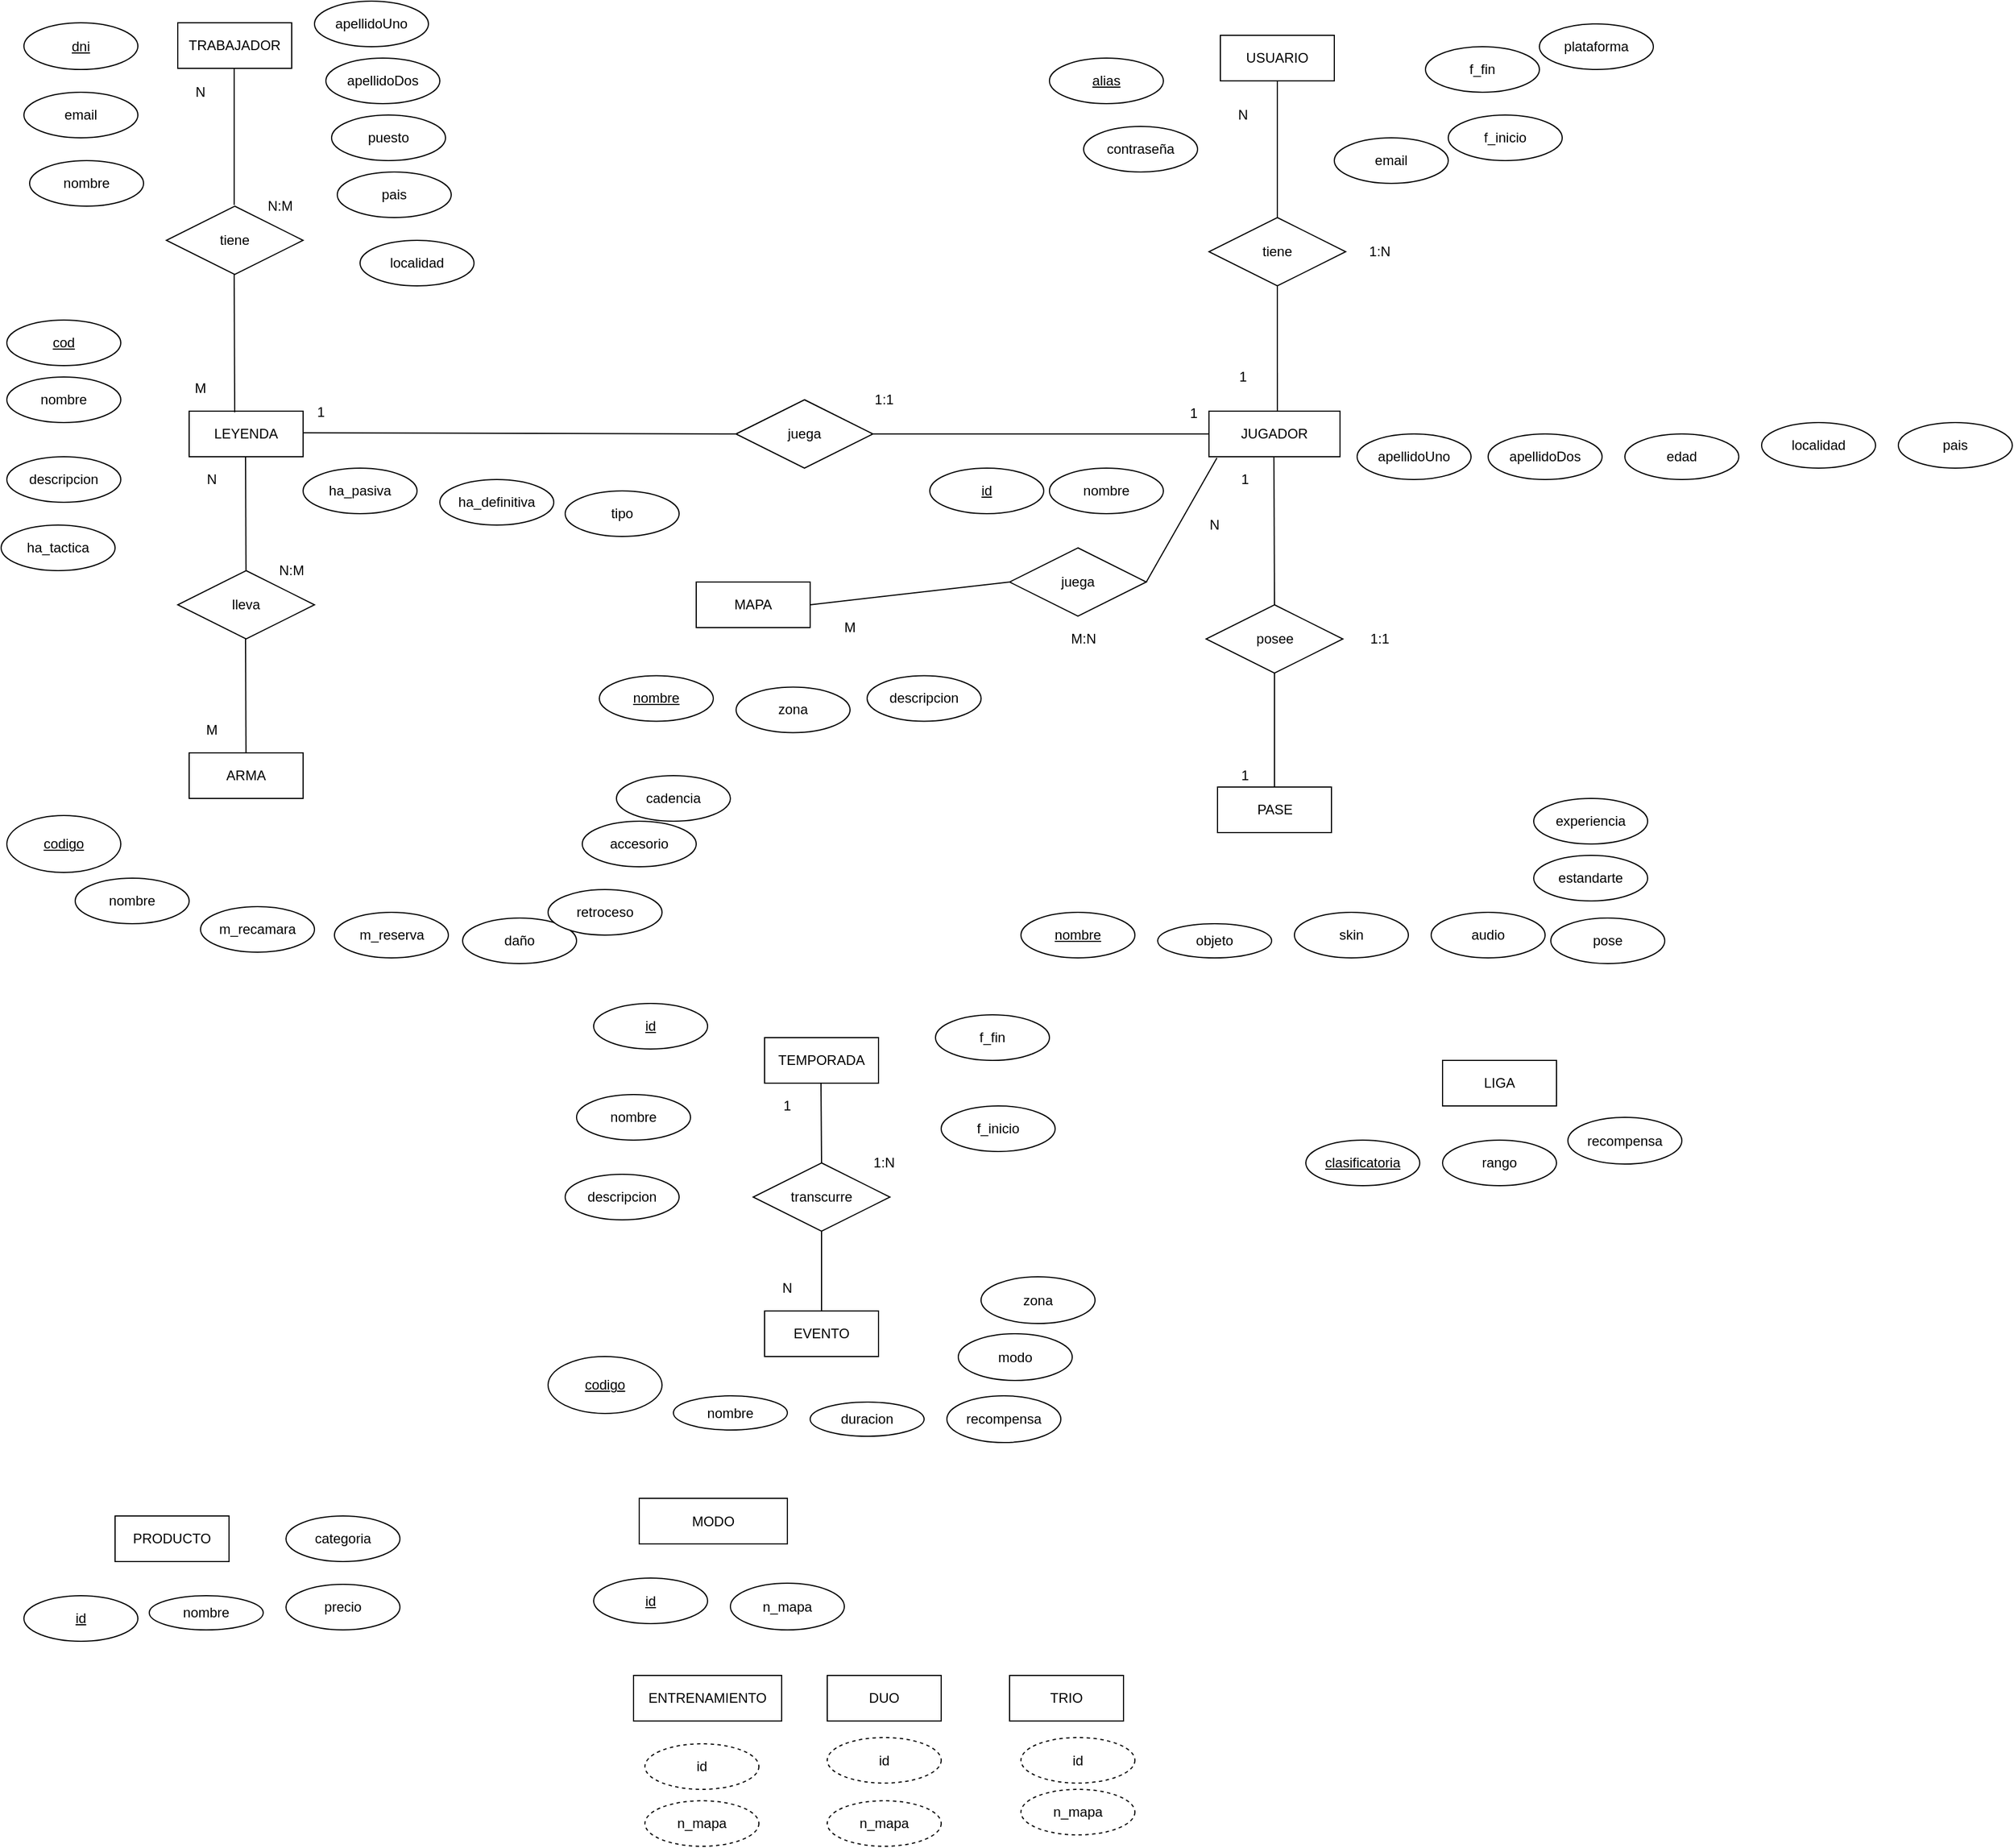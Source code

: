 <mxfile version="13.5.3" type="github">
  <diagram id="OpJ9rPGcbIPehEQFeCrA" name="Page-1">
    <mxGraphModel dx="868" dy="451" grid="1" gridSize="10" guides="1" tooltips="1" connect="1" arrows="1" fold="1" page="1" pageScale="1" pageWidth="2339" pageHeight="3300" math="0" shadow="0">
      <root>
        <mxCell id="0" />
        <mxCell id="1" parent="0" />
        <mxCell id="3ivWLIvAnxg_gIfKYhiR-1" value="USUARIO" style="whiteSpace=wrap;html=1;align=center;" parent="1" vertex="1">
          <mxGeometry x="1085" y="40" width="100" height="40" as="geometry" />
        </mxCell>
        <mxCell id="3ivWLIvAnxg_gIfKYhiR-7" value="TRABAJADOR" style="whiteSpace=wrap;html=1;align=center;" parent="1" vertex="1">
          <mxGeometry x="170" y="29" width="100" height="40" as="geometry" />
        </mxCell>
        <mxCell id="3ivWLIvAnxg_gIfKYhiR-8" value="LEYENDA" style="whiteSpace=wrap;html=1;align=center;" parent="1" vertex="1">
          <mxGeometry x="180" y="370" width="100" height="40" as="geometry" />
        </mxCell>
        <mxCell id="3ivWLIvAnxg_gIfKYhiR-9" value="MAPA" style="whiteSpace=wrap;html=1;align=center;" parent="1" vertex="1">
          <mxGeometry x="625" y="520" width="100" height="40" as="geometry" />
        </mxCell>
        <mxCell id="3ivWLIvAnxg_gIfKYhiR-10" value="TEMPORADA" style="whiteSpace=wrap;html=1;align=center;" parent="1" vertex="1">
          <mxGeometry x="685" y="920" width="100" height="40" as="geometry" />
        </mxCell>
        <mxCell id="3ivWLIvAnxg_gIfKYhiR-11" value="PASE" style="whiteSpace=wrap;html=1;align=center;" parent="1" vertex="1">
          <mxGeometry x="1082.5" y="700" width="100" height="40" as="geometry" />
        </mxCell>
        <mxCell id="3ivWLIvAnxg_gIfKYhiR-12" value="LIGA" style="whiteSpace=wrap;html=1;align=center;" parent="1" vertex="1">
          <mxGeometry x="1280" y="940" width="100" height="40" as="geometry" />
        </mxCell>
        <mxCell id="3ivWLIvAnxg_gIfKYhiR-13" value="ARMA" style="whiteSpace=wrap;html=1;align=center;" parent="1" vertex="1">
          <mxGeometry x="180" y="670" width="100" height="40" as="geometry" />
        </mxCell>
        <mxCell id="3ivWLIvAnxg_gIfKYhiR-14" value="PRODUCTO" style="whiteSpace=wrap;html=1;align=center;" parent="1" vertex="1">
          <mxGeometry x="115" y="1340" width="100" height="40" as="geometry" />
        </mxCell>
        <mxCell id="3ivWLIvAnxg_gIfKYhiR-16" value="DUO" style="whiteSpace=wrap;html=1;align=center;" parent="1" vertex="1">
          <mxGeometry x="740" y="1480" width="100" height="40" as="geometry" />
        </mxCell>
        <mxCell id="3ivWLIvAnxg_gIfKYhiR-17" value="TRIO" style="whiteSpace=wrap;html=1;align=center;" parent="1" vertex="1">
          <mxGeometry x="900" y="1480" width="100" height="40" as="geometry" />
        </mxCell>
        <mxCell id="3ivWLIvAnxg_gIfKYhiR-18" value="ENTRENAMIENTO" style="whiteSpace=wrap;html=1;align=center;" parent="1" vertex="1">
          <mxGeometry x="570" y="1480" width="130" height="40" as="geometry" />
        </mxCell>
        <mxCell id="3ivWLIvAnxg_gIfKYhiR-19" value="EVENTO" style="whiteSpace=wrap;html=1;align=center;" parent="1" vertex="1">
          <mxGeometry x="685" y="1160" width="100" height="40" as="geometry" />
        </mxCell>
        <mxCell id="3ivWLIvAnxg_gIfKYhiR-22" value="apellidoUno" style="ellipse;whiteSpace=wrap;html=1;align=center;" parent="1" vertex="1">
          <mxGeometry x="1205" y="390" width="100" height="40" as="geometry" />
        </mxCell>
        <mxCell id="3ivWLIvAnxg_gIfKYhiR-23" value="apellidoDos" style="ellipse;whiteSpace=wrap;html=1;align=center;" parent="1" vertex="1">
          <mxGeometry x="1320" y="390" width="100" height="40" as="geometry" />
        </mxCell>
        <mxCell id="3ivWLIvAnxg_gIfKYhiR-24" value="nombre" style="ellipse;whiteSpace=wrap;html=1;align=center;" parent="1" vertex="1">
          <mxGeometry x="935" y="420" width="100" height="40" as="geometry" />
        </mxCell>
        <mxCell id="3ivWLIvAnxg_gIfKYhiR-25" value="email" style="ellipse;whiteSpace=wrap;html=1;align=center;" parent="1" vertex="1">
          <mxGeometry x="1185" y="130" width="100" height="40" as="geometry" />
        </mxCell>
        <mxCell id="3ivWLIvAnxg_gIfKYhiR-26" value="f_inicio" style="ellipse;whiteSpace=wrap;html=1;align=center;" parent="1" vertex="1">
          <mxGeometry x="1285" y="110" width="100" height="40" as="geometry" />
        </mxCell>
        <mxCell id="3ivWLIvAnxg_gIfKYhiR-28" value="f_fin" style="ellipse;whiteSpace=wrap;html=1;align=center;" parent="1" vertex="1">
          <mxGeometry x="1265" y="50" width="100" height="40" as="geometry" />
        </mxCell>
        <mxCell id="3ivWLIvAnxg_gIfKYhiR-29" value="contraseña" style="ellipse;whiteSpace=wrap;html=1;align=center;" parent="1" vertex="1">
          <mxGeometry x="965" y="120" width="100" height="40" as="geometry" />
        </mxCell>
        <mxCell id="3ivWLIvAnxg_gIfKYhiR-31" value="JUGADOR" style="whiteSpace=wrap;html=1;align=center;" parent="1" vertex="1">
          <mxGeometry x="1075" y="370" width="115" height="40" as="geometry" />
        </mxCell>
        <mxCell id="3ivWLIvAnxg_gIfKYhiR-32" value="plataforma" style="ellipse;whiteSpace=wrap;html=1;align=center;" parent="1" vertex="1">
          <mxGeometry x="1365" y="30" width="100" height="40" as="geometry" />
        </mxCell>
        <mxCell id="3ivWLIvAnxg_gIfKYhiR-33" value="edad" style="ellipse;whiteSpace=wrap;html=1;align=center;" parent="1" vertex="1">
          <mxGeometry x="1440" y="390" width="100" height="40" as="geometry" />
        </mxCell>
        <mxCell id="3ivWLIvAnxg_gIfKYhiR-36" value="id" style="ellipse;whiteSpace=wrap;html=1;align=center;fontStyle=4;" parent="1" vertex="1">
          <mxGeometry x="830" y="420" width="100" height="40" as="geometry" />
        </mxCell>
        <mxCell id="3ivWLIvAnxg_gIfKYhiR-37" value="alias" style="ellipse;whiteSpace=wrap;html=1;align=center;fontStyle=4;" parent="1" vertex="1">
          <mxGeometry x="935" y="60" width="100" height="40" as="geometry" />
        </mxCell>
        <mxCell id="3ivWLIvAnxg_gIfKYhiR-39" value="dni" style="ellipse;whiteSpace=wrap;html=1;align=center;fontStyle=4;" parent="1" vertex="1">
          <mxGeometry x="35" y="29" width="100" height="41" as="geometry" />
        </mxCell>
        <mxCell id="3ivWLIvAnxg_gIfKYhiR-40" value="apellidoUno" style="ellipse;whiteSpace=wrap;html=1;align=center;" parent="1" vertex="1">
          <mxGeometry x="290" y="10" width="100" height="40" as="geometry" />
        </mxCell>
        <mxCell id="3ivWLIvAnxg_gIfKYhiR-41" value="apellidoDos" style="ellipse;whiteSpace=wrap;html=1;align=center;" parent="1" vertex="1">
          <mxGeometry x="300" y="60" width="100" height="40" as="geometry" />
        </mxCell>
        <mxCell id="3ivWLIvAnxg_gIfKYhiR-42" value="nombre" style="ellipse;whiteSpace=wrap;html=1;align=center;" parent="1" vertex="1">
          <mxGeometry x="40" y="150" width="100" height="40" as="geometry" />
        </mxCell>
        <mxCell id="3ivWLIvAnxg_gIfKYhiR-44" value="email" style="ellipse;whiteSpace=wrap;html=1;align=center;" parent="1" vertex="1">
          <mxGeometry x="35" y="90" width="100" height="40" as="geometry" />
        </mxCell>
        <mxCell id="3ivWLIvAnxg_gIfKYhiR-45" value="puesto" style="ellipse;whiteSpace=wrap;html=1;align=center;" parent="1" vertex="1">
          <mxGeometry x="305" y="110" width="100" height="40" as="geometry" />
        </mxCell>
        <mxCell id="3ivWLIvAnxg_gIfKYhiR-46" value="pais" style="ellipse;whiteSpace=wrap;html=1;align=center;" parent="1" vertex="1">
          <mxGeometry x="310" y="160" width="100" height="40" as="geometry" />
        </mxCell>
        <mxCell id="3ivWLIvAnxg_gIfKYhiR-47" value="localidad" style="ellipse;whiteSpace=wrap;html=1;align=center;" parent="1" vertex="1">
          <mxGeometry x="330" y="220" width="100" height="40" as="geometry" />
        </mxCell>
        <mxCell id="3ivWLIvAnxg_gIfKYhiR-48" value="pais" style="ellipse;whiteSpace=wrap;html=1;align=center;" parent="1" vertex="1">
          <mxGeometry x="1680" y="380" width="100" height="40" as="geometry" />
        </mxCell>
        <mxCell id="3ivWLIvAnxg_gIfKYhiR-49" value="localidad" style="ellipse;whiteSpace=wrap;html=1;align=center;" parent="1" vertex="1">
          <mxGeometry x="1560" y="380" width="100" height="40" as="geometry" />
        </mxCell>
        <mxCell id="3ivWLIvAnxg_gIfKYhiR-50" value="nombre" style="ellipse;whiteSpace=wrap;html=1;align=center;" parent="1" vertex="1">
          <mxGeometry x="20" y="340" width="100" height="40" as="geometry" />
        </mxCell>
        <mxCell id="3ivWLIvAnxg_gIfKYhiR-51" value="descripcion" style="ellipse;whiteSpace=wrap;html=1;align=center;" parent="1" vertex="1">
          <mxGeometry x="20" y="410" width="100" height="40" as="geometry" />
        </mxCell>
        <mxCell id="3ivWLIvAnxg_gIfKYhiR-54" value="cod" style="ellipse;whiteSpace=wrap;html=1;align=center;fontStyle=4;" parent="1" vertex="1">
          <mxGeometry x="20" y="290" width="100" height="40" as="geometry" />
        </mxCell>
        <mxCell id="3ivWLIvAnxg_gIfKYhiR-55" value="ha_tactica" style="ellipse;whiteSpace=wrap;html=1;align=center;" parent="1" vertex="1">
          <mxGeometry x="15" y="470" width="100" height="40" as="geometry" />
        </mxCell>
        <mxCell id="3ivWLIvAnxg_gIfKYhiR-56" value="ha_pasiva" style="ellipse;whiteSpace=wrap;html=1;align=center;" parent="1" vertex="1">
          <mxGeometry x="280" y="420" width="100" height="40" as="geometry" />
        </mxCell>
        <mxCell id="3ivWLIvAnxg_gIfKYhiR-57" value="ha_definitiva" style="ellipse;whiteSpace=wrap;html=1;align=center;" parent="1" vertex="1">
          <mxGeometry x="400" y="430" width="100" height="40" as="geometry" />
        </mxCell>
        <mxCell id="3ivWLIvAnxg_gIfKYhiR-58" value="tipo" style="ellipse;whiteSpace=wrap;html=1;align=center;" parent="1" vertex="1">
          <mxGeometry x="510" y="440" width="100" height="40" as="geometry" />
        </mxCell>
        <mxCell id="3ivWLIvAnxg_gIfKYhiR-59" value="id" style="ellipse;whiteSpace=wrap;html=1;align=center;fontStyle=4;" parent="1" vertex="1">
          <mxGeometry x="535" y="890" width="100" height="40" as="geometry" />
        </mxCell>
        <mxCell id="3ivWLIvAnxg_gIfKYhiR-60" value="nombre" style="ellipse;whiteSpace=wrap;html=1;align=center;" parent="1" vertex="1">
          <mxGeometry x="520" y="970" width="100" height="40" as="geometry" />
        </mxCell>
        <mxCell id="3ivWLIvAnxg_gIfKYhiR-61" value="f_inicio" style="ellipse;whiteSpace=wrap;html=1;align=center;" parent="1" vertex="1">
          <mxGeometry x="840" y="980" width="100" height="40" as="geometry" />
        </mxCell>
        <mxCell id="3ivWLIvAnxg_gIfKYhiR-62" value="f_fin" style="ellipse;whiteSpace=wrap;html=1;align=center;" parent="1" vertex="1">
          <mxGeometry x="835" y="900" width="100" height="40" as="geometry" />
        </mxCell>
        <mxCell id="3ivWLIvAnxg_gIfKYhiR-64" value="descripcion" style="ellipse;whiteSpace=wrap;html=1;align=center;" parent="1" vertex="1">
          <mxGeometry x="510" y="1040" width="100" height="40" as="geometry" />
        </mxCell>
        <mxCell id="3ivWLIvAnxg_gIfKYhiR-66" value="zona" style="ellipse;whiteSpace=wrap;html=1;align=center;" parent="1" vertex="1">
          <mxGeometry x="660" y="612.25" width="100" height="40" as="geometry" />
        </mxCell>
        <mxCell id="3ivWLIvAnxg_gIfKYhiR-67" value="descripcion" style="ellipse;whiteSpace=wrap;html=1;align=center;" parent="1" vertex="1">
          <mxGeometry x="775" y="602.25" width="100" height="40" as="geometry" />
        </mxCell>
        <mxCell id="3ivWLIvAnxg_gIfKYhiR-68" value="nombre" style="ellipse;whiteSpace=wrap;html=1;align=center;fontStyle=4;" parent="1" vertex="1">
          <mxGeometry x="540" y="602.25" width="100" height="40" as="geometry" />
        </mxCell>
        <mxCell id="PjXVe1Uv_4ituTJSpdPU-1" value="nombre" style="ellipse;whiteSpace=wrap;html=1;align=center;fontStyle=4;" parent="1" vertex="1">
          <mxGeometry x="910" y="810" width="100" height="40" as="geometry" />
        </mxCell>
        <mxCell id="PjXVe1Uv_4ituTJSpdPU-2" value="objeto" style="ellipse;whiteSpace=wrap;html=1;align=center;" parent="1" vertex="1">
          <mxGeometry x="1030" y="820" width="100" height="30" as="geometry" />
        </mxCell>
        <mxCell id="PjXVe1Uv_4ituTJSpdPU-3" value="skin" style="ellipse;whiteSpace=wrap;html=1;align=center;" parent="1" vertex="1">
          <mxGeometry x="1150" y="810" width="100" height="40" as="geometry" />
        </mxCell>
        <mxCell id="PjXVe1Uv_4ituTJSpdPU-4" value="audio" style="ellipse;whiteSpace=wrap;html=1;align=center;" parent="1" vertex="1">
          <mxGeometry x="1270" y="810" width="100" height="40" as="geometry" />
        </mxCell>
        <mxCell id="PjXVe1Uv_4ituTJSpdPU-5" value="pose" style="ellipse;whiteSpace=wrap;html=1;align=center;" parent="1" vertex="1">
          <mxGeometry x="1375" y="815" width="100" height="40" as="geometry" />
        </mxCell>
        <mxCell id="PjXVe1Uv_4ituTJSpdPU-6" value="estandarte" style="ellipse;whiteSpace=wrap;html=1;align=center;" parent="1" vertex="1">
          <mxGeometry x="1360" y="760" width="100" height="40" as="geometry" />
        </mxCell>
        <mxCell id="PjXVe1Uv_4ituTJSpdPU-7" value="experiencia" style="ellipse;whiteSpace=wrap;html=1;align=center;" parent="1" vertex="1">
          <mxGeometry x="1360" y="710" width="100" height="40" as="geometry" />
        </mxCell>
        <mxCell id="PjXVe1Uv_4ituTJSpdPU-9" value="rango" style="ellipse;whiteSpace=wrap;html=1;align=center;" parent="1" vertex="1">
          <mxGeometry x="1280" y="1010" width="100" height="40" as="geometry" />
        </mxCell>
        <mxCell id="PjXVe1Uv_4ituTJSpdPU-11" value="clasificatoria" style="ellipse;whiteSpace=wrap;html=1;align=center;fontStyle=4;" parent="1" vertex="1">
          <mxGeometry x="1160" y="1010" width="100" height="40" as="geometry" />
        </mxCell>
        <mxCell id="PjXVe1Uv_4ituTJSpdPU-14" value="recompensa" style="ellipse;whiteSpace=wrap;html=1;align=center;" parent="1" vertex="1">
          <mxGeometry x="1390" y="990" width="100" height="41" as="geometry" />
        </mxCell>
        <mxCell id="PjXVe1Uv_4ituTJSpdPU-17" value="id" style="ellipse;whiteSpace=wrap;html=1;align=center;fontStyle=4;" parent="1" vertex="1">
          <mxGeometry x="35" y="1410" width="100" height="40" as="geometry" />
        </mxCell>
        <mxCell id="PjXVe1Uv_4ituTJSpdPU-18" value="precio" style="ellipse;whiteSpace=wrap;html=1;align=center;" parent="1" vertex="1">
          <mxGeometry x="265" y="1400" width="100" height="40" as="geometry" />
        </mxCell>
        <mxCell id="PjXVe1Uv_4ituTJSpdPU-19" value="nombre" style="ellipse;whiteSpace=wrap;html=1;align=center;" parent="1" vertex="1">
          <mxGeometry x="145" y="1410" width="100" height="30" as="geometry" />
        </mxCell>
        <mxCell id="PjXVe1Uv_4ituTJSpdPU-20" value="categoria" style="ellipse;whiteSpace=wrap;html=1;align=center;" parent="1" vertex="1">
          <mxGeometry x="265" y="1340" width="100" height="40" as="geometry" />
        </mxCell>
        <mxCell id="PjXVe1Uv_4ituTJSpdPU-21" value="nombre" style="ellipse;whiteSpace=wrap;html=1;align=center;" parent="1" vertex="1">
          <mxGeometry x="80" y="780" width="100" height="40" as="geometry" />
        </mxCell>
        <mxCell id="PjXVe1Uv_4ituTJSpdPU-22" value="m_recamara" style="ellipse;whiteSpace=wrap;html=1;align=center;" parent="1" vertex="1">
          <mxGeometry x="190" y="805" width="100" height="40" as="geometry" />
        </mxCell>
        <mxCell id="PjXVe1Uv_4ituTJSpdPU-23" value="m_reserva" style="ellipse;whiteSpace=wrap;html=1;align=center;" parent="1" vertex="1">
          <mxGeometry x="307.5" y="810" width="100" height="40" as="geometry" />
        </mxCell>
        <mxCell id="PjXVe1Uv_4ituTJSpdPU-24" value="daño" style="ellipse;whiteSpace=wrap;html=1;align=center;" parent="1" vertex="1">
          <mxGeometry x="420" y="815" width="100" height="40" as="geometry" />
        </mxCell>
        <mxCell id="PjXVe1Uv_4ituTJSpdPU-25" value="retroceso" style="ellipse;whiteSpace=wrap;html=1;align=center;" parent="1" vertex="1">
          <mxGeometry x="495" y="790" width="100" height="40" as="geometry" />
        </mxCell>
        <mxCell id="PjXVe1Uv_4ituTJSpdPU-26" value="accesorio" style="ellipse;whiteSpace=wrap;html=1;align=center;" parent="1" vertex="1">
          <mxGeometry x="525" y="730" width="100" height="40" as="geometry" />
        </mxCell>
        <mxCell id="PjXVe1Uv_4ituTJSpdPU-27" value="codigo" style="ellipse;whiteSpace=wrap;html=1;align=center;fontStyle=4;" parent="1" vertex="1">
          <mxGeometry x="20" y="725" width="100" height="50" as="geometry" />
        </mxCell>
        <mxCell id="PjXVe1Uv_4ituTJSpdPU-28" value="cadencia" style="ellipse;whiteSpace=wrap;html=1;align=center;" parent="1" vertex="1">
          <mxGeometry x="555" y="690" width="100" height="40" as="geometry" />
        </mxCell>
        <mxCell id="PjXVe1Uv_4ituTJSpdPU-29" value="duracion" style="ellipse;whiteSpace=wrap;html=1;align=center;" parent="1" vertex="1">
          <mxGeometry x="725" y="1240" width="100" height="30" as="geometry" />
        </mxCell>
        <mxCell id="PjXVe1Uv_4ituTJSpdPU-31" value="nombre" style="ellipse;whiteSpace=wrap;html=1;align=center;" parent="1" vertex="1">
          <mxGeometry x="605" y="1234.5" width="100" height="30" as="geometry" />
        </mxCell>
        <mxCell id="PjXVe1Uv_4ituTJSpdPU-32" value="recompensa" style="ellipse;whiteSpace=wrap;html=1;align=center;" parent="1" vertex="1">
          <mxGeometry x="845" y="1234.5" width="100" height="41" as="geometry" />
        </mxCell>
        <mxCell id="PjXVe1Uv_4ituTJSpdPU-33" value="modo" style="ellipse;whiteSpace=wrap;html=1;align=center;" parent="1" vertex="1">
          <mxGeometry x="855" y="1180" width="100" height="41" as="geometry" />
        </mxCell>
        <mxCell id="PjXVe1Uv_4ituTJSpdPU-34" value="zona" style="ellipse;whiteSpace=wrap;html=1;align=center;" parent="1" vertex="1">
          <mxGeometry x="875" y="1130" width="100" height="41" as="geometry" />
        </mxCell>
        <mxCell id="PjXVe1Uv_4ituTJSpdPU-35" value="codigo" style="ellipse;whiteSpace=wrap;html=1;align=center;fontStyle=4;" parent="1" vertex="1">
          <mxGeometry x="495" y="1200" width="100" height="50" as="geometry" />
        </mxCell>
        <mxCell id="PjXVe1Uv_4ituTJSpdPU-36" value="n_mapa" style="ellipse;whiteSpace=wrap;html=1;align=center;" parent="1" vertex="1">
          <mxGeometry x="655" y="1399" width="100" height="41" as="geometry" />
        </mxCell>
        <mxCell id="PjXVe1Uv_4ituTJSpdPU-40" value="MODO" style="whiteSpace=wrap;html=1;align=center;" parent="1" vertex="1">
          <mxGeometry x="575" y="1324.5" width="130" height="40" as="geometry" />
        </mxCell>
        <mxCell id="PjXVe1Uv_4ituTJSpdPU-42" value="id" style="ellipse;whiteSpace=wrap;html=1;align=center;fontStyle=4;" parent="1" vertex="1">
          <mxGeometry x="535" y="1394.5" width="100" height="40" as="geometry" />
        </mxCell>
        <mxCell id="PjXVe1Uv_4ituTJSpdPU-43" value="n_mapa" style="ellipse;whiteSpace=wrap;html=1;align=center;dashed=1;" parent="1" vertex="1">
          <mxGeometry x="580" y="1590" width="100" height="40" as="geometry" />
        </mxCell>
        <mxCell id="PjXVe1Uv_4ituTJSpdPU-44" value="n_mapa" style="ellipse;whiteSpace=wrap;html=1;align=center;dashed=1;" parent="1" vertex="1">
          <mxGeometry x="910" y="1580" width="100" height="40" as="geometry" />
        </mxCell>
        <mxCell id="PjXVe1Uv_4ituTJSpdPU-45" value="n_mapa" style="ellipse;whiteSpace=wrap;html=1;align=center;dashed=1;" parent="1" vertex="1">
          <mxGeometry x="740" y="1590" width="100" height="40" as="geometry" />
        </mxCell>
        <mxCell id="PjXVe1Uv_4ituTJSpdPU-46" value="tiene" style="shape=rhombus;perimeter=rhombusPerimeter;whiteSpace=wrap;html=1;align=center;" parent="1" vertex="1">
          <mxGeometry x="1075" y="200" width="120" height="60" as="geometry" />
        </mxCell>
        <mxCell id="PjXVe1Uv_4ituTJSpdPU-51" value="" style="endArrow=none;html=1;rounded=0;entryX=0.5;entryY=1;entryDx=0;entryDy=0;exitX=0.5;exitY=0;exitDx=0;exitDy=0;" parent="1" source="PjXVe1Uv_4ituTJSpdPU-46" target="3ivWLIvAnxg_gIfKYhiR-1" edge="1">
          <mxGeometry relative="1" as="geometry">
            <mxPoint x="965" y="240" as="sourcePoint" />
            <mxPoint x="1125" y="240" as="targetPoint" />
          </mxGeometry>
        </mxCell>
        <mxCell id="PjXVe1Uv_4ituTJSpdPU-53" value="N" style="text;html=1;strokeColor=none;fillColor=none;align=center;verticalAlign=middle;whiteSpace=wrap;rounded=0;" parent="1" vertex="1">
          <mxGeometry x="1085" y="100" width="40" height="20" as="geometry" />
        </mxCell>
        <mxCell id="PjXVe1Uv_4ituTJSpdPU-55" value="1" style="text;html=1;strokeColor=none;fillColor=none;align=center;verticalAlign=middle;whiteSpace=wrap;rounded=0;" parent="1" vertex="1">
          <mxGeometry x="1085" y="330" width="40" height="20" as="geometry" />
        </mxCell>
        <mxCell id="PjXVe1Uv_4ituTJSpdPU-57" value="" style="endArrow=none;html=1;rounded=0;entryX=0.5;entryY=1;entryDx=0;entryDy=0;exitX=0.522;exitY=0;exitDx=0;exitDy=0;exitPerimeter=0;" parent="1" source="3ivWLIvAnxg_gIfKYhiR-31" edge="1">
          <mxGeometry relative="1" as="geometry">
            <mxPoint x="1135" y="360" as="sourcePoint" />
            <mxPoint x="1135" y="260" as="targetPoint" />
          </mxGeometry>
        </mxCell>
        <mxCell id="PjXVe1Uv_4ituTJSpdPU-58" value="1:N" style="text;html=1;strokeColor=none;fillColor=none;align=center;verticalAlign=middle;whiteSpace=wrap;rounded=0;" parent="1" vertex="1">
          <mxGeometry x="1205" y="220" width="40" height="20" as="geometry" />
        </mxCell>
        <mxCell id="PjXVe1Uv_4ituTJSpdPU-60" value="juega" style="shape=rhombus;perimeter=rhombusPerimeter;whiteSpace=wrap;html=1;align=center;" parent="1" vertex="1">
          <mxGeometry x="660" y="360" width="120" height="60" as="geometry" />
        </mxCell>
        <mxCell id="PjXVe1Uv_4ituTJSpdPU-61" value="1:1" style="text;html=1;strokeColor=none;fillColor=none;align=center;verticalAlign=middle;whiteSpace=wrap;rounded=0;" parent="1" vertex="1">
          <mxGeometry x="770" y="350" width="40" height="20" as="geometry" />
        </mxCell>
        <mxCell id="PjXVe1Uv_4ituTJSpdPU-62" value="" style="endArrow=none;html=1;rounded=0;entryX=0;entryY=0.5;entryDx=0;entryDy=0;exitX=1;exitY=0.5;exitDx=0;exitDy=0;" parent="1" source="PjXVe1Uv_4ituTJSpdPU-60" target="3ivWLIvAnxg_gIfKYhiR-31" edge="1">
          <mxGeometry relative="1" as="geometry">
            <mxPoint x="780" y="379.5" as="sourcePoint" />
            <mxPoint x="940" y="379.5" as="targetPoint" />
          </mxGeometry>
        </mxCell>
        <mxCell id="PjXVe1Uv_4ituTJSpdPU-63" value="1" style="resizable=0;html=1;align=right;verticalAlign=bottom;" parent="PjXVe1Uv_4ituTJSpdPU-62" connectable="0" vertex="1">
          <mxGeometry x="1" relative="1" as="geometry">
            <mxPoint x="-10" y="-10" as="offset" />
          </mxGeometry>
        </mxCell>
        <mxCell id="PjXVe1Uv_4ituTJSpdPU-64" value="" style="endArrow=none;html=1;rounded=0;entryX=0;entryY=0.5;entryDx=0;entryDy=0;" parent="1" target="PjXVe1Uv_4ituTJSpdPU-60" edge="1">
          <mxGeometry relative="1" as="geometry">
            <mxPoint x="280" y="389" as="sourcePoint" />
            <mxPoint x="585" y="389.5" as="targetPoint" />
          </mxGeometry>
        </mxCell>
        <mxCell id="PjXVe1Uv_4ituTJSpdPU-65" value="1" style="resizable=0;html=1;align=right;verticalAlign=bottom;" parent="PjXVe1Uv_4ituTJSpdPU-64" connectable="0" vertex="1">
          <mxGeometry x="1" relative="1" as="geometry">
            <mxPoint x="-360" y="-10" as="offset" />
          </mxGeometry>
        </mxCell>
        <mxCell id="PjXVe1Uv_4ituTJSpdPU-67" value="juega" style="shape=rhombus;perimeter=rhombusPerimeter;whiteSpace=wrap;html=1;align=center;" parent="1" vertex="1">
          <mxGeometry x="660" y="360" width="120" height="60" as="geometry" />
        </mxCell>
        <mxCell id="PjXVe1Uv_4ituTJSpdPU-69" value="" style="endArrow=none;html=1;rounded=0;entryX=0.5;entryY=1;entryDx=0;entryDy=0;exitX=0.4;exitY=0.025;exitDx=0;exitDy=0;exitPerimeter=0;" parent="1" source="3ivWLIvAnxg_gIfKYhiR-8" edge="1">
          <mxGeometry relative="1" as="geometry">
            <mxPoint x="220" y="340" as="sourcePoint" />
            <mxPoint x="219.5" y="250" as="targetPoint" />
          </mxGeometry>
        </mxCell>
        <mxCell id="PjXVe1Uv_4ituTJSpdPU-70" value="" style="endArrow=none;html=1;rounded=0;entryX=0.5;entryY=1;entryDx=0;entryDy=0;exitX=0.5;exitY=0;exitDx=0;exitDy=0;" parent="1" edge="1">
          <mxGeometry relative="1" as="geometry">
            <mxPoint x="219.5" y="189" as="sourcePoint" />
            <mxPoint x="219.5" y="69" as="targetPoint" />
          </mxGeometry>
        </mxCell>
        <mxCell id="PjXVe1Uv_4ituTJSpdPU-72" value="tiene" style="shape=rhombus;perimeter=rhombusPerimeter;whiteSpace=wrap;html=1;align=center;" parent="1" vertex="1">
          <mxGeometry x="160" y="190" width="120" height="60" as="geometry" />
        </mxCell>
        <mxCell id="PjXVe1Uv_4ituTJSpdPU-73" value="N:M" style="text;html=1;strokeColor=none;fillColor=none;align=center;verticalAlign=middle;whiteSpace=wrap;rounded=0;" parent="1" vertex="1">
          <mxGeometry x="240" y="180" width="40" height="20" as="geometry" />
        </mxCell>
        <mxCell id="PjXVe1Uv_4ituTJSpdPU-74" value="N" style="text;html=1;strokeColor=none;fillColor=none;align=center;verticalAlign=middle;whiteSpace=wrap;rounded=0;" parent="1" vertex="1">
          <mxGeometry x="170" y="80" width="40" height="20" as="geometry" />
        </mxCell>
        <mxCell id="PjXVe1Uv_4ituTJSpdPU-75" value="M" style="text;html=1;strokeColor=none;fillColor=none;align=center;verticalAlign=middle;whiteSpace=wrap;rounded=0;" parent="1" vertex="1">
          <mxGeometry x="170" y="340" width="40" height="20" as="geometry" />
        </mxCell>
        <mxCell id="PjXVe1Uv_4ituTJSpdPU-79" value="id" style="ellipse;whiteSpace=wrap;html=1;align=center;dashed=1;" parent="1" vertex="1">
          <mxGeometry x="580" y="1540" width="100" height="40" as="geometry" />
        </mxCell>
        <mxCell id="PjXVe1Uv_4ituTJSpdPU-80" value="id" style="ellipse;whiteSpace=wrap;html=1;align=center;dashed=1;" parent="1" vertex="1">
          <mxGeometry x="740" y="1534.5" width="100" height="40" as="geometry" />
        </mxCell>
        <mxCell id="PjXVe1Uv_4ituTJSpdPU-81" value="id" style="ellipse;whiteSpace=wrap;html=1;align=center;dashed=1;" parent="1" vertex="1">
          <mxGeometry x="910" y="1534.5" width="100" height="40" as="geometry" />
        </mxCell>
        <mxCell id="PjXVe1Uv_4ituTJSpdPU-82" value="posee" style="shape=rhombus;perimeter=rhombusPerimeter;whiteSpace=wrap;html=1;align=center;" parent="1" vertex="1">
          <mxGeometry x="1072.5" y="540" width="120" height="60" as="geometry" />
        </mxCell>
        <mxCell id="PjXVe1Uv_4ituTJSpdPU-83" value="" style="endArrow=none;html=1;rounded=0;exitX=0.5;exitY=0;exitDx=0;exitDy=0;entryX=0.5;entryY=1;entryDx=0;entryDy=0;" parent="1" source="3ivWLIvAnxg_gIfKYhiR-11" target="PjXVe1Uv_4ituTJSpdPU-82" edge="1">
          <mxGeometry relative="1" as="geometry">
            <mxPoint x="1129" y="740" as="sourcePoint" />
            <mxPoint x="1129" y="600" as="targetPoint" />
          </mxGeometry>
        </mxCell>
        <mxCell id="PjXVe1Uv_4ituTJSpdPU-85" value="" style="endArrow=none;html=1;rounded=0;exitX=0.5;exitY=0;exitDx=0;exitDy=0;" parent="1" source="PjXVe1Uv_4ituTJSpdPU-82" edge="1">
          <mxGeometry relative="1" as="geometry">
            <mxPoint x="1133" y="520" as="sourcePoint" />
            <mxPoint x="1132" y="410" as="targetPoint" />
          </mxGeometry>
        </mxCell>
        <mxCell id="PjXVe1Uv_4ituTJSpdPU-86" value="1:1" style="text;html=1;strokeColor=none;fillColor=none;align=center;verticalAlign=middle;whiteSpace=wrap;rounded=0;" parent="1" vertex="1">
          <mxGeometry x="1205" y="560" width="40" height="20" as="geometry" />
        </mxCell>
        <mxCell id="PjXVe1Uv_4ituTJSpdPU-88" value="1" style="resizable=0;html=1;align=right;verticalAlign=bottom;" parent="1" connectable="0" vertex="1">
          <mxGeometry x="1065" y="360" as="geometry">
            <mxPoint x="45" y="78" as="offset" />
          </mxGeometry>
        </mxCell>
        <mxCell id="PjXVe1Uv_4ituTJSpdPU-89" value="1" style="resizable=0;html=1;align=right;verticalAlign=bottom;" parent="1" connectable="0" vertex="1">
          <mxGeometry x="1065" y="620" as="geometry">
            <mxPoint x="45" y="78" as="offset" />
          </mxGeometry>
        </mxCell>
        <mxCell id="_RUE8CeRTio3EogM7BUZ-1" value="lleva" style="shape=rhombus;perimeter=rhombusPerimeter;whiteSpace=wrap;html=1;align=center;" vertex="1" parent="1">
          <mxGeometry x="170" y="510" width="120" height="60" as="geometry" />
        </mxCell>
        <mxCell id="_RUE8CeRTio3EogM7BUZ-2" value="" style="endArrow=none;html=1;rounded=0;entryX=0.5;entryY=1;entryDx=0;entryDy=0;" edge="1" parent="1" source="_RUE8CeRTio3EogM7BUZ-1">
          <mxGeometry relative="1" as="geometry">
            <mxPoint x="230" y="480" as="sourcePoint" />
            <mxPoint x="229.5" y="410" as="targetPoint" />
          </mxGeometry>
        </mxCell>
        <mxCell id="_RUE8CeRTio3EogM7BUZ-3" value="" style="endArrow=none;html=1;rounded=0;entryX=0.5;entryY=1;entryDx=0;entryDy=0;" edge="1" parent="1">
          <mxGeometry relative="1" as="geometry">
            <mxPoint x="229.885" y="670.058" as="sourcePoint" />
            <mxPoint x="229.5" y="570" as="targetPoint" />
          </mxGeometry>
        </mxCell>
        <mxCell id="_RUE8CeRTio3EogM7BUZ-4" value="N" style="text;html=1;strokeColor=none;fillColor=none;align=center;verticalAlign=middle;whiteSpace=wrap;rounded=0;" vertex="1" parent="1">
          <mxGeometry x="180" y="420" width="40" height="20" as="geometry" />
        </mxCell>
        <mxCell id="_RUE8CeRTio3EogM7BUZ-5" value="M" style="text;html=1;strokeColor=none;fillColor=none;align=center;verticalAlign=middle;whiteSpace=wrap;rounded=0;" vertex="1" parent="1">
          <mxGeometry x="180" y="640" width="40" height="20" as="geometry" />
        </mxCell>
        <mxCell id="_RUE8CeRTio3EogM7BUZ-6" value="N:M" style="text;html=1;strokeColor=none;fillColor=none;align=center;verticalAlign=middle;whiteSpace=wrap;rounded=0;" vertex="1" parent="1">
          <mxGeometry x="250" y="500" width="40" height="20" as="geometry" />
        </mxCell>
        <mxCell id="_RUE8CeRTio3EogM7BUZ-7" value="transcurre" style="shape=rhombus;perimeter=rhombusPerimeter;whiteSpace=wrap;html=1;align=center;" vertex="1" parent="1">
          <mxGeometry x="675" y="1030" width="120" height="60" as="geometry" />
        </mxCell>
        <mxCell id="_RUE8CeRTio3EogM7BUZ-8" value="" style="endArrow=none;html=1;rounded=0;entryX=0.5;entryY=1;entryDx=0;entryDy=0;exitX=0.5;exitY=0;exitDx=0;exitDy=0;" edge="1" parent="1" source="_RUE8CeRTio3EogM7BUZ-7">
          <mxGeometry relative="1" as="geometry">
            <mxPoint x="735" y="1030" as="sourcePoint" />
            <mxPoint x="734.5" y="960.5" as="targetPoint" />
          </mxGeometry>
        </mxCell>
        <mxCell id="_RUE8CeRTio3EogM7BUZ-10" value="" style="endArrow=none;html=1;rounded=0;entryX=0.5;entryY=1;entryDx=0;entryDy=0;exitX=0.5;exitY=0;exitDx=0;exitDy=0;" edge="1" parent="1" target="_RUE8CeRTio3EogM7BUZ-7">
          <mxGeometry relative="1" as="geometry">
            <mxPoint x="735" y="1160" as="sourcePoint" />
            <mxPoint x="734.5" y="1100.5" as="targetPoint" />
          </mxGeometry>
        </mxCell>
        <mxCell id="_RUE8CeRTio3EogM7BUZ-11" value="1" style="text;html=1;strokeColor=none;fillColor=none;align=center;verticalAlign=middle;whiteSpace=wrap;rounded=0;" vertex="1" parent="1">
          <mxGeometry x="685" y="970" width="40" height="20" as="geometry" />
        </mxCell>
        <mxCell id="_RUE8CeRTio3EogM7BUZ-12" value="N" style="text;html=1;strokeColor=none;fillColor=none;align=center;verticalAlign=middle;whiteSpace=wrap;rounded=0;" vertex="1" parent="1">
          <mxGeometry x="685" y="1130" width="40" height="20" as="geometry" />
        </mxCell>
        <mxCell id="_RUE8CeRTio3EogM7BUZ-13" value="1:N" style="text;html=1;strokeColor=none;fillColor=none;align=center;verticalAlign=middle;whiteSpace=wrap;rounded=0;" vertex="1" parent="1">
          <mxGeometry x="770" y="1020" width="40" height="20" as="geometry" />
        </mxCell>
        <mxCell id="_RUE8CeRTio3EogM7BUZ-15" value="juega" style="shape=rhombus;perimeter=rhombusPerimeter;whiteSpace=wrap;html=1;align=center;" vertex="1" parent="1">
          <mxGeometry x="900" y="490" width="120" height="60" as="geometry" />
        </mxCell>
        <mxCell id="_RUE8CeRTio3EogM7BUZ-18" value="" style="endArrow=none;html=1;rounded=0;exitX=1;exitY=0.5;exitDx=0;exitDy=0;entryX=0;entryY=0.5;entryDx=0;entryDy=0;" edge="1" parent="1" source="3ivWLIvAnxg_gIfKYhiR-9" target="_RUE8CeRTio3EogM7BUZ-15">
          <mxGeometry relative="1" as="geometry">
            <mxPoint x="750" y="540" as="sourcePoint" />
            <mxPoint x="820" y="541" as="targetPoint" />
          </mxGeometry>
        </mxCell>
        <mxCell id="_RUE8CeRTio3EogM7BUZ-20" value="" style="endArrow=none;html=1;rounded=0;entryX=0.061;entryY=1.025;entryDx=0;entryDy=0;exitX=1;exitY=0.5;exitDx=0;exitDy=0;entryPerimeter=0;" edge="1" parent="1" source="_RUE8CeRTio3EogM7BUZ-15" target="3ivWLIvAnxg_gIfKYhiR-31">
          <mxGeometry relative="1" as="geometry">
            <mxPoint x="1010" y="520" as="sourcePoint" />
            <mxPoint x="1111.25" y="502.25" as="targetPoint" />
          </mxGeometry>
        </mxCell>
        <mxCell id="_RUE8CeRTio3EogM7BUZ-21" value="N" style="text;html=1;strokeColor=none;fillColor=none;align=center;verticalAlign=middle;whiteSpace=wrap;rounded=0;" vertex="1" parent="1">
          <mxGeometry x="1060" y="460" width="40" height="20" as="geometry" />
        </mxCell>
        <mxCell id="_RUE8CeRTio3EogM7BUZ-22" value="M" style="text;html=1;strokeColor=none;fillColor=none;align=center;verticalAlign=middle;whiteSpace=wrap;rounded=0;" vertex="1" parent="1">
          <mxGeometry x="740" y="550" width="40" height="20" as="geometry" />
        </mxCell>
        <mxCell id="_RUE8CeRTio3EogM7BUZ-23" value="M:N" style="text;html=1;strokeColor=none;fillColor=none;align=center;verticalAlign=middle;whiteSpace=wrap;rounded=0;" vertex="1" parent="1">
          <mxGeometry x="945" y="560" width="40" height="20" as="geometry" />
        </mxCell>
      </root>
    </mxGraphModel>
  </diagram>
</mxfile>
